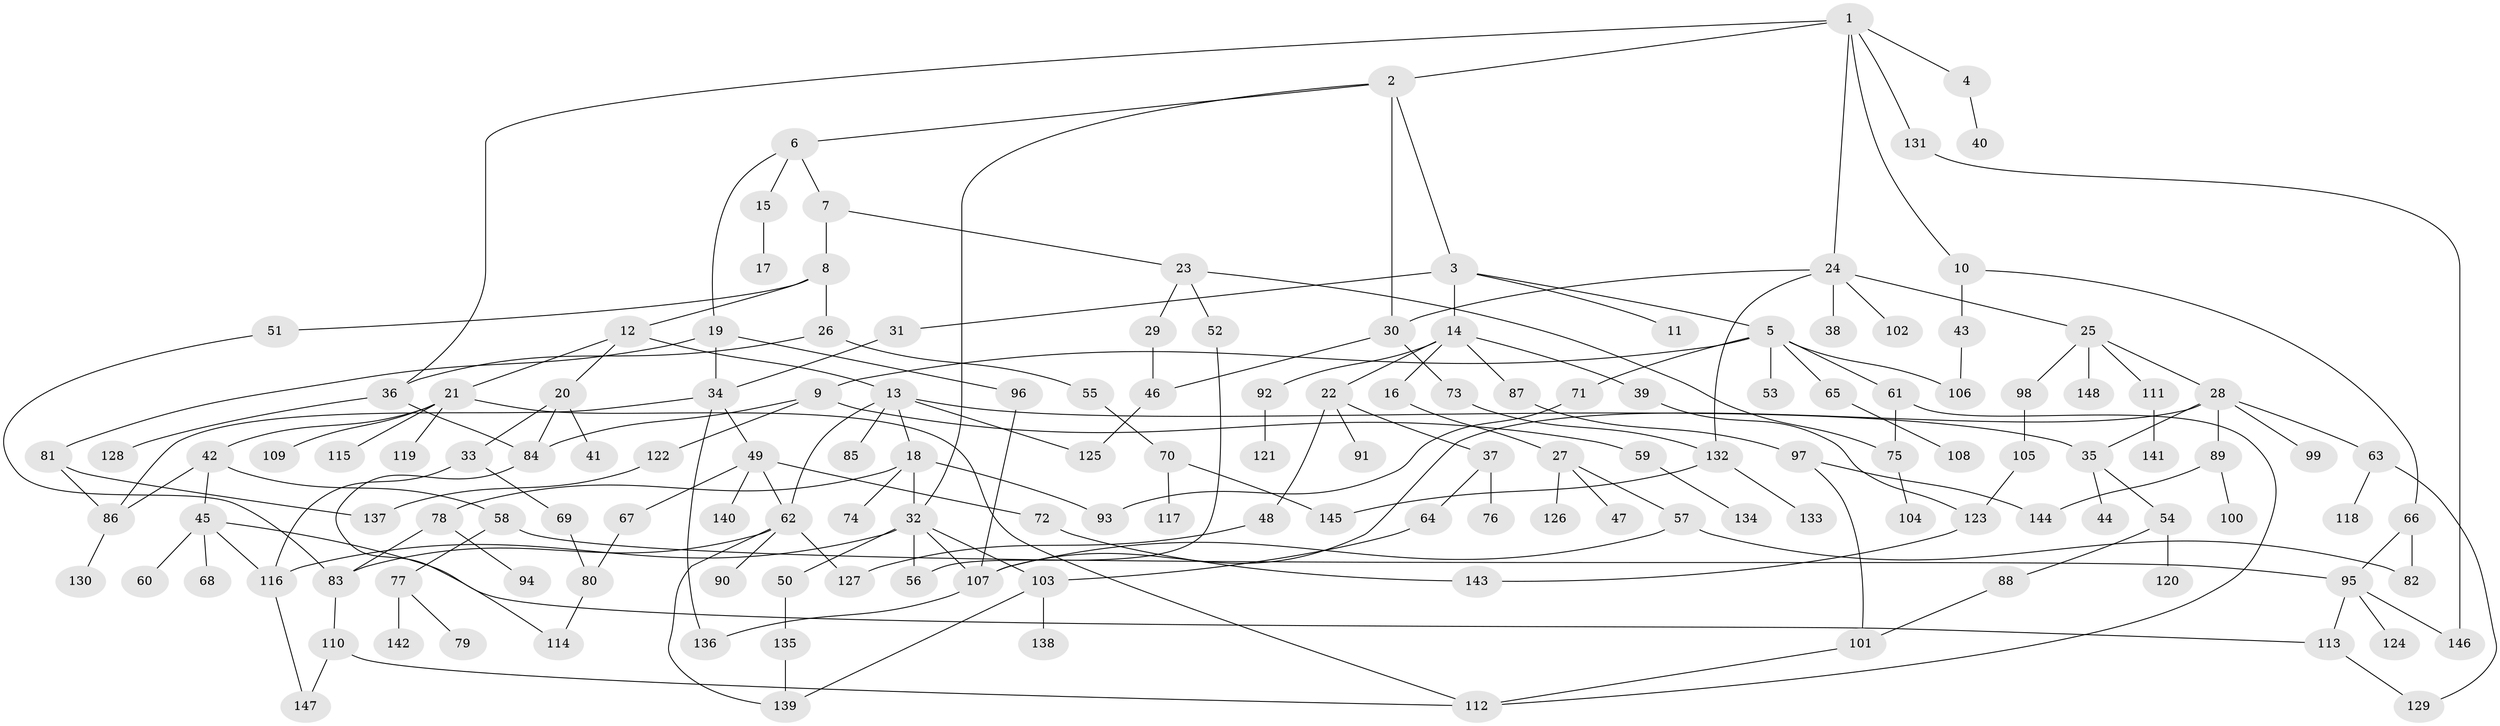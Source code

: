 // Generated by graph-tools (version 1.1) at 2025/25/03/09/25 03:25:32]
// undirected, 148 vertices, 193 edges
graph export_dot {
graph [start="1"]
  node [color=gray90,style=filled];
  1;
  2;
  3;
  4;
  5;
  6;
  7;
  8;
  9;
  10;
  11;
  12;
  13;
  14;
  15;
  16;
  17;
  18;
  19;
  20;
  21;
  22;
  23;
  24;
  25;
  26;
  27;
  28;
  29;
  30;
  31;
  32;
  33;
  34;
  35;
  36;
  37;
  38;
  39;
  40;
  41;
  42;
  43;
  44;
  45;
  46;
  47;
  48;
  49;
  50;
  51;
  52;
  53;
  54;
  55;
  56;
  57;
  58;
  59;
  60;
  61;
  62;
  63;
  64;
  65;
  66;
  67;
  68;
  69;
  70;
  71;
  72;
  73;
  74;
  75;
  76;
  77;
  78;
  79;
  80;
  81;
  82;
  83;
  84;
  85;
  86;
  87;
  88;
  89;
  90;
  91;
  92;
  93;
  94;
  95;
  96;
  97;
  98;
  99;
  100;
  101;
  102;
  103;
  104;
  105;
  106;
  107;
  108;
  109;
  110;
  111;
  112;
  113;
  114;
  115;
  116;
  117;
  118;
  119;
  120;
  121;
  122;
  123;
  124;
  125;
  126;
  127;
  128;
  129;
  130;
  131;
  132;
  133;
  134;
  135;
  136;
  137;
  138;
  139;
  140;
  141;
  142;
  143;
  144;
  145;
  146;
  147;
  148;
  1 -- 2;
  1 -- 4;
  1 -- 10;
  1 -- 24;
  1 -- 36;
  1 -- 131;
  2 -- 3;
  2 -- 6;
  2 -- 32;
  2 -- 30;
  3 -- 5;
  3 -- 11;
  3 -- 14;
  3 -- 31;
  4 -- 40;
  5 -- 9;
  5 -- 53;
  5 -- 61;
  5 -- 65;
  5 -- 71;
  5 -- 106;
  6 -- 7;
  6 -- 15;
  6 -- 19;
  7 -- 8;
  7 -- 23;
  8 -- 12;
  8 -- 26;
  8 -- 51;
  9 -- 59;
  9 -- 122;
  9 -- 84;
  10 -- 43;
  10 -- 66;
  12 -- 13;
  12 -- 20;
  12 -- 21;
  13 -- 18;
  13 -- 35;
  13 -- 85;
  13 -- 125;
  13 -- 62;
  14 -- 16;
  14 -- 22;
  14 -- 39;
  14 -- 87;
  14 -- 92;
  15 -- 17;
  16 -- 27;
  18 -- 74;
  18 -- 78;
  18 -- 93;
  18 -- 32;
  19 -- 34;
  19 -- 81;
  19 -- 96;
  20 -- 33;
  20 -- 41;
  20 -- 84;
  21 -- 42;
  21 -- 109;
  21 -- 115;
  21 -- 119;
  21 -- 112;
  22 -- 37;
  22 -- 48;
  22 -- 91;
  23 -- 29;
  23 -- 52;
  23 -- 75;
  24 -- 25;
  24 -- 30;
  24 -- 38;
  24 -- 102;
  24 -- 132;
  25 -- 28;
  25 -- 98;
  25 -- 111;
  25 -- 148;
  26 -- 55;
  26 -- 36;
  27 -- 47;
  27 -- 57;
  27 -- 126;
  28 -- 63;
  28 -- 89;
  28 -- 99;
  28 -- 35;
  28 -- 107;
  29 -- 46;
  30 -- 73;
  30 -- 46;
  31 -- 34;
  32 -- 50;
  32 -- 107;
  32 -- 103;
  32 -- 116;
  32 -- 56;
  33 -- 69;
  33 -- 116;
  34 -- 49;
  34 -- 86;
  34 -- 136;
  35 -- 44;
  35 -- 54;
  36 -- 128;
  36 -- 84;
  37 -- 64;
  37 -- 76;
  39 -- 123;
  42 -- 45;
  42 -- 58;
  42 -- 86;
  43 -- 106;
  45 -- 60;
  45 -- 68;
  45 -- 116;
  45 -- 113;
  46 -- 125;
  48 -- 127;
  49 -- 62;
  49 -- 67;
  49 -- 72;
  49 -- 140;
  50 -- 135;
  51 -- 83;
  52 -- 56;
  54 -- 88;
  54 -- 120;
  55 -- 70;
  57 -- 82;
  57 -- 107;
  58 -- 77;
  58 -- 95;
  59 -- 134;
  61 -- 112;
  61 -- 75;
  62 -- 83;
  62 -- 90;
  62 -- 127;
  62 -- 139;
  63 -- 118;
  63 -- 129;
  64 -- 103;
  65 -- 108;
  66 -- 95;
  66 -- 82;
  67 -- 80;
  69 -- 80;
  70 -- 117;
  70 -- 145;
  71 -- 93;
  72 -- 143;
  73 -- 132;
  75 -- 104;
  77 -- 79;
  77 -- 142;
  78 -- 94;
  78 -- 83;
  80 -- 114;
  81 -- 137;
  81 -- 86;
  83 -- 110;
  84 -- 114;
  86 -- 130;
  87 -- 97;
  88 -- 101;
  89 -- 100;
  89 -- 144;
  92 -- 121;
  95 -- 113;
  95 -- 124;
  95 -- 146;
  96 -- 107;
  97 -- 101;
  97 -- 144;
  98 -- 105;
  101 -- 112;
  103 -- 138;
  103 -- 139;
  105 -- 123;
  107 -- 136;
  110 -- 112;
  110 -- 147;
  111 -- 141;
  113 -- 129;
  116 -- 147;
  122 -- 137;
  123 -- 143;
  131 -- 146;
  132 -- 133;
  132 -- 145;
  135 -- 139;
}
